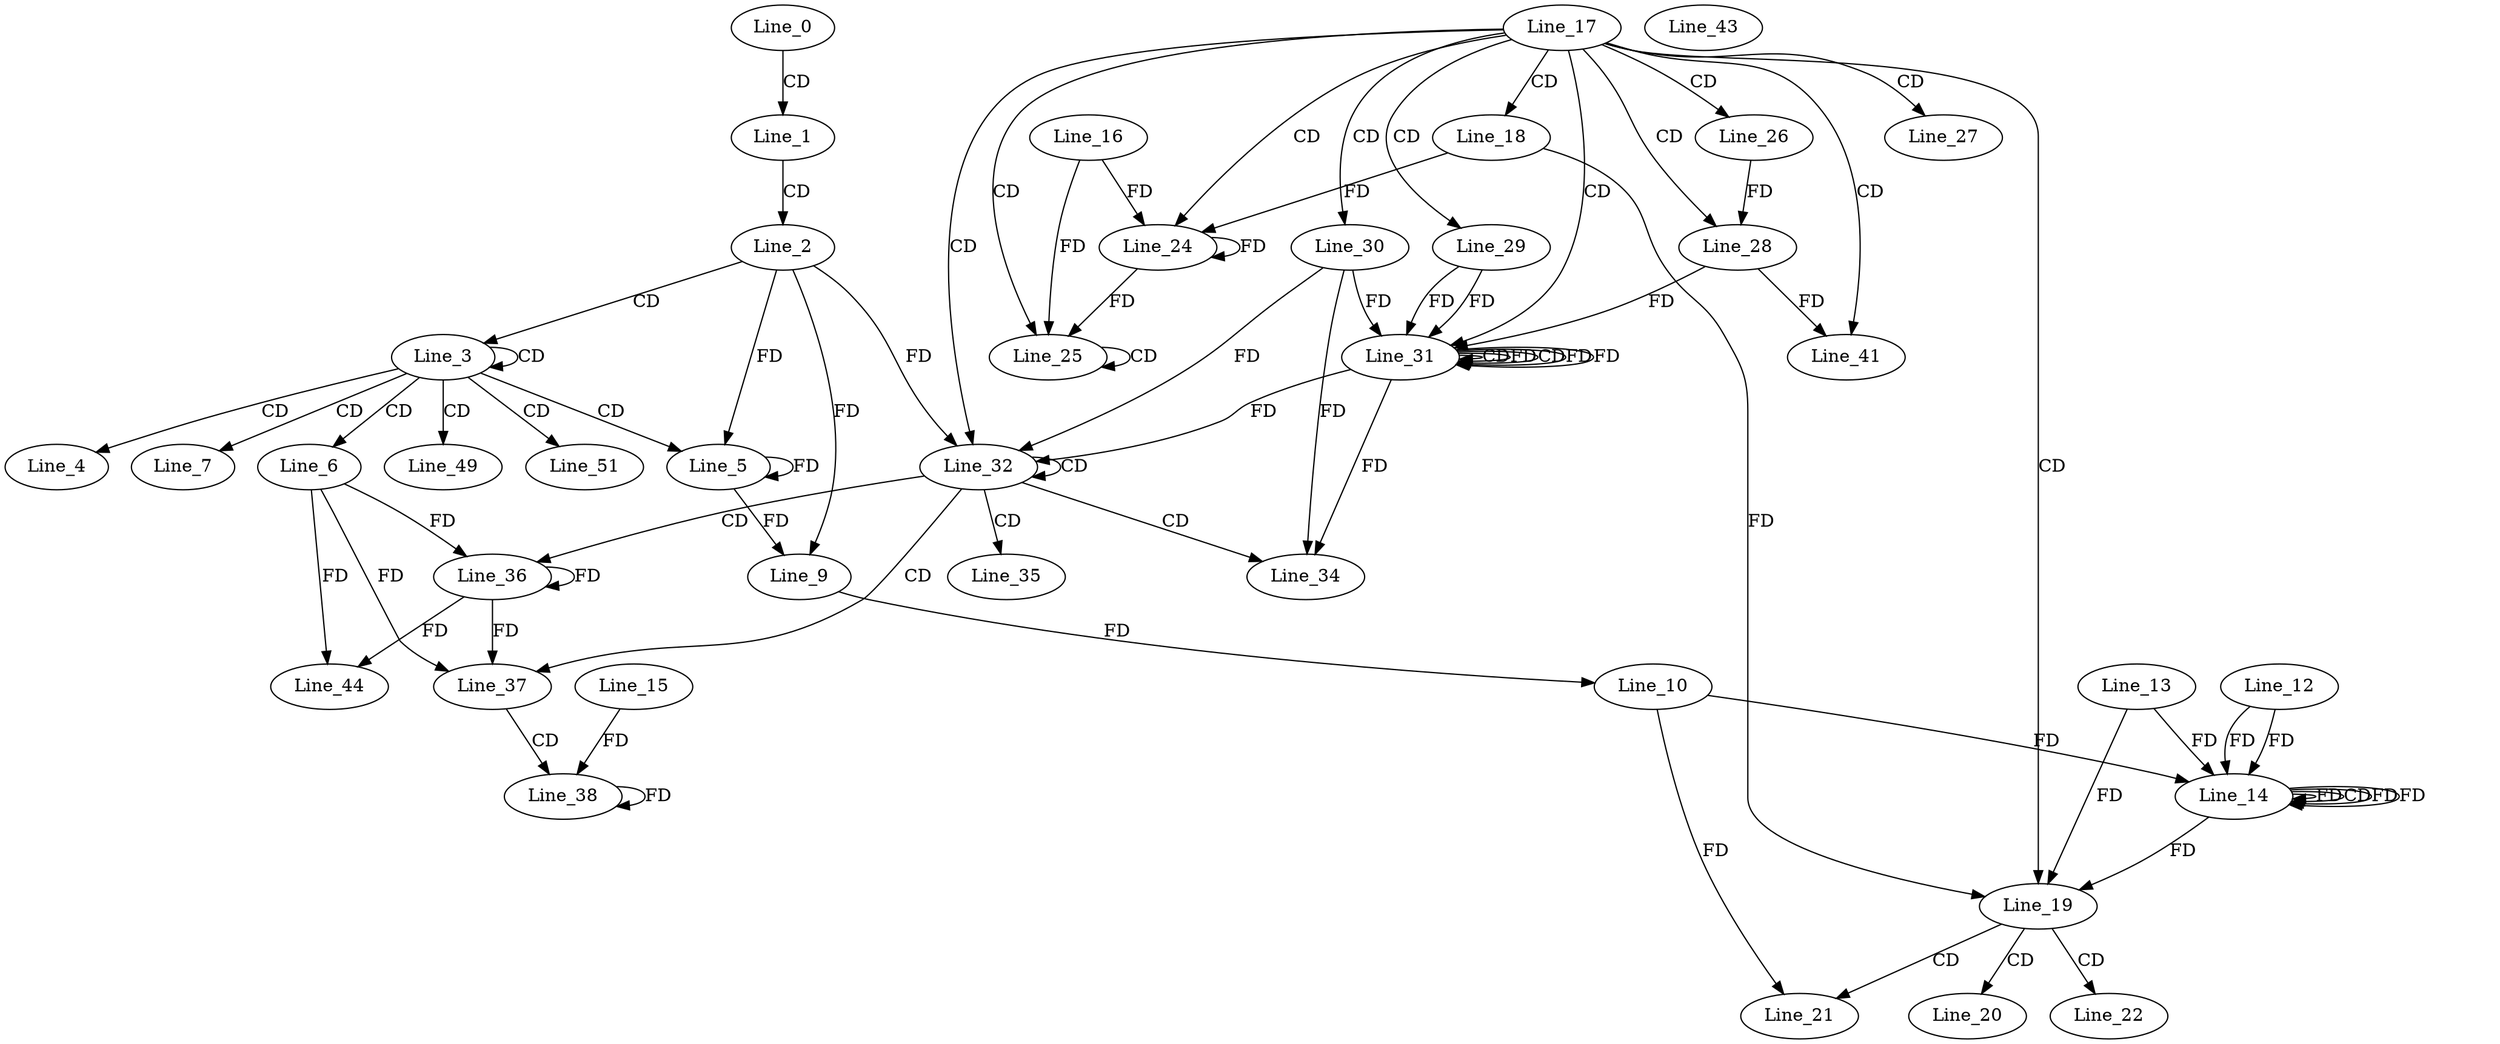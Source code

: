 digraph G {
  Line_0;
  Line_1;
  Line_2;
  Line_3;
  Line_3;
  Line_4;
  Line_5;
  Line_5;
  Line_6;
  Line_7;
  Line_9;
  Line_9;
  Line_10;
  Line_14;
  Line_12;
  Line_14;
  Line_10;
  Line_14;
  Line_14;
  Line_13;
  Line_17;
  Line_18;
  Line_19;
  Line_19;
  Line_20;
  Line_21;
  Line_22;
  Line_24;
  Line_16;
  Line_24;
  Line_24;
  Line_24;
  Line_25;
  Line_25;
  Line_25;
  Line_26;
  Line_27;
  Line_28;
  Line_28;
  Line_29;
  Line_30;
  Line_31;
  Line_31;
  Line_31;
  Line_31;
  Line_32;
  Line_32;
  Line_32;
  Line_32;
  Line_34;
  Line_34;
  Line_35;
  Line_36;
  Line_37;
  Line_37;
  Line_37;
  Line_38;
  Line_15;
  Line_41;
  Line_43;
  Line_44;
  Line_49;
  Line_51;
  Line_0 -> Line_1 [ label="CD" ];
  Line_1 -> Line_2 [ label="CD" ];
  Line_2 -> Line_3 [ label="CD" ];
  Line_3 -> Line_3 [ label="CD" ];
  Line_3 -> Line_4 [ label="CD" ];
  Line_3 -> Line_5 [ label="CD" ];
  Line_2 -> Line_5 [ label="FD" ];
  Line_5 -> Line_5 [ label="FD" ];
  Line_3 -> Line_6 [ label="CD" ];
  Line_3 -> Line_7 [ label="CD" ];
  Line_2 -> Line_9 [ label="FD" ];
  Line_5 -> Line_9 [ label="FD" ];
  Line_9 -> Line_10 [ label="FD" ];
  Line_14 -> Line_14 [ label="FD" ];
  Line_12 -> Line_14 [ label="FD" ];
  Line_10 -> Line_14 [ label="FD" ];
  Line_14 -> Line_14 [ label="CD" ];
  Line_14 -> Line_14 [ label="FD" ];
  Line_13 -> Line_14 [ label="FD" ];
  Line_14 -> Line_14 [ label="FD" ];
  Line_12 -> Line_14 [ label="FD" ];
  Line_17 -> Line_18 [ label="CD" ];
  Line_17 -> Line_19 [ label="CD" ];
  Line_14 -> Line_19 [ label="FD" ];
  Line_13 -> Line_19 [ label="FD" ];
  Line_18 -> Line_19 [ label="FD" ];
  Line_19 -> Line_20 [ label="CD" ];
  Line_19 -> Line_21 [ label="CD" ];
  Line_10 -> Line_21 [ label="FD" ];
  Line_19 -> Line_22 [ label="CD" ];
  Line_17 -> Line_24 [ label="CD" ];
  Line_24 -> Line_24 [ label="FD" ];
  Line_16 -> Line_24 [ label="FD" ];
  Line_18 -> Line_24 [ label="FD" ];
  Line_17 -> Line_25 [ label="CD" ];
  Line_25 -> Line_25 [ label="CD" ];
  Line_24 -> Line_25 [ label="FD" ];
  Line_16 -> Line_25 [ label="FD" ];
  Line_17 -> Line_26 [ label="CD" ];
  Line_17 -> Line_27 [ label="CD" ];
  Line_17 -> Line_28 [ label="CD" ];
  Line_26 -> Line_28 [ label="FD" ];
  Line_17 -> Line_29 [ label="CD" ];
  Line_17 -> Line_30 [ label="CD" ];
  Line_17 -> Line_31 [ label="CD" ];
  Line_31 -> Line_31 [ label="CD" ];
  Line_31 -> Line_31 [ label="FD" ];
  Line_29 -> Line_31 [ label="FD" ];
  Line_28 -> Line_31 [ label="FD" ];
  Line_31 -> Line_31 [ label="CD" ];
  Line_31 -> Line_31 [ label="FD" ];
  Line_30 -> Line_31 [ label="FD" ];
  Line_31 -> Line_31 [ label="FD" ];
  Line_29 -> Line_31 [ label="FD" ];
  Line_17 -> Line_32 [ label="CD" ];
  Line_32 -> Line_32 [ label="CD" ];
  Line_31 -> Line_32 [ label="FD" ];
  Line_30 -> Line_32 [ label="FD" ];
  Line_2 -> Line_32 [ label="FD" ];
  Line_32 -> Line_34 [ label="CD" ];
  Line_31 -> Line_34 [ label="FD" ];
  Line_30 -> Line_34 [ label="FD" ];
  Line_32 -> Line_35 [ label="CD" ];
  Line_32 -> Line_36 [ label="CD" ];
  Line_36 -> Line_36 [ label="FD" ];
  Line_6 -> Line_36 [ label="FD" ];
  Line_32 -> Line_37 [ label="CD" ];
  Line_36 -> Line_37 [ label="FD" ];
  Line_6 -> Line_37 [ label="FD" ];
  Line_37 -> Line_38 [ label="CD" ];
  Line_38 -> Line_38 [ label="FD" ];
  Line_15 -> Line_38 [ label="FD" ];
  Line_17 -> Line_41 [ label="CD" ];
  Line_28 -> Line_41 [ label="FD" ];
  Line_36 -> Line_44 [ label="FD" ];
  Line_6 -> Line_44 [ label="FD" ];
  Line_3 -> Line_49 [ label="CD" ];
  Line_3 -> Line_51 [ label="CD" ];
}
